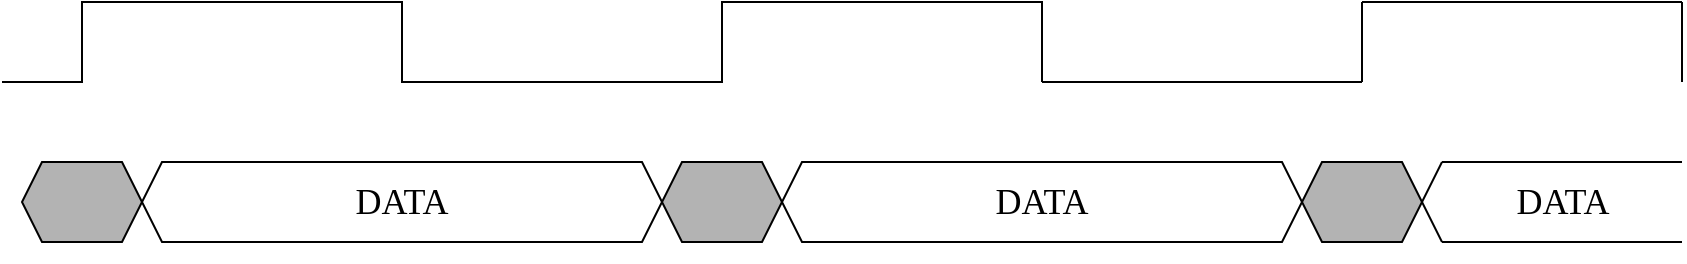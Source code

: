 <mxfile version="14.9.8" type="github">
  <diagram id="1rc1tk0ybDAFMCqroXJa" name="Page-1">
    <mxGraphModel dx="1117" dy="683" grid="1" gridSize="10" guides="1" tooltips="1" connect="1" arrows="1" fold="1" page="1" pageScale="1" pageWidth="827" pageHeight="1169" background="#ffffff" math="0" shadow="0">
      <root>
        <mxCell id="0" />
        <mxCell id="1" parent="0" />
        <mxCell id="zokwrhcNia9JvIFrKmG5-4" value="" style="shape=partialRectangle;whiteSpace=wrap;html=1;bottom=0;right=0;fillColor=none;" vertex="1" parent="1">
          <mxGeometry x="160" y="160" width="160" height="40" as="geometry" />
        </mxCell>
        <mxCell id="zokwrhcNia9JvIFrKmG5-5" value="" style="shape=partialRectangle;whiteSpace=wrap;html=1;bottom=1;right=1;left=1;top=0;fillColor=none;routingCenterX=-0.5;" vertex="1" parent="1">
          <mxGeometry x="320" y="160" width="160" height="40" as="geometry" />
        </mxCell>
        <mxCell id="zokwrhcNia9JvIFrKmG5-12" value="" style="endArrow=none;html=1;" edge="1" parent="1">
          <mxGeometry width="50" height="50" relative="1" as="geometry">
            <mxPoint x="120" y="200" as="sourcePoint" />
            <mxPoint x="160" y="200" as="targetPoint" />
          </mxGeometry>
        </mxCell>
        <mxCell id="zokwrhcNia9JvIFrKmG5-44" value="" style="shape=partialRectangle;whiteSpace=wrap;html=1;bottom=0;right=0;fillColor=none;" vertex="1" parent="1">
          <mxGeometry x="480" y="160" width="160" height="40" as="geometry" />
        </mxCell>
        <mxCell id="zokwrhcNia9JvIFrKmG5-89" value="" style="endArrow=none;html=1;exitX=1;exitY=1;exitDx=0;exitDy=0;" edge="1" parent="1" source="zokwrhcNia9JvIFrKmG5-44">
          <mxGeometry width="50" height="50" relative="1" as="geometry">
            <mxPoint x="590" y="210" as="sourcePoint" />
            <mxPoint x="640" y="160" as="targetPoint" />
          </mxGeometry>
        </mxCell>
        <mxCell id="zokwrhcNia9JvIFrKmG5-90" value="" style="endArrow=none;html=1;" edge="1" parent="1">
          <mxGeometry width="50" height="50" relative="1" as="geometry">
            <mxPoint x="640" y="200" as="sourcePoint" />
            <mxPoint x="800" y="200" as="targetPoint" />
          </mxGeometry>
        </mxCell>
        <mxCell id="zokwrhcNia9JvIFrKmG5-91" value="" style="endArrow=none;html=1;" edge="1" parent="1">
          <mxGeometry width="50" height="50" relative="1" as="geometry">
            <mxPoint x="800" y="200" as="sourcePoint" />
            <mxPoint x="800" y="160" as="targetPoint" />
          </mxGeometry>
        </mxCell>
        <mxCell id="zokwrhcNia9JvIFrKmG5-92" value="" style="endArrow=none;html=1;" edge="1" parent="1">
          <mxGeometry width="50" height="50" relative="1" as="geometry">
            <mxPoint x="800" y="160" as="sourcePoint" />
            <mxPoint x="960" y="160" as="targetPoint" />
          </mxGeometry>
        </mxCell>
        <mxCell id="zokwrhcNia9JvIFrKmG5-93" value="" style="endArrow=none;html=1;" edge="1" parent="1">
          <mxGeometry width="50" height="50" relative="1" as="geometry">
            <mxPoint x="960" y="200" as="sourcePoint" />
            <mxPoint x="960" y="160" as="targetPoint" />
          </mxGeometry>
        </mxCell>
        <mxCell id="zokwrhcNia9JvIFrKmG5-101" value="" style="shape=hexagon;perimeter=hexagonPerimeter2;whiteSpace=wrap;html=1;fixedSize=1;size=10;gradientDirection=radial;fillColor=#B3B3B3;" vertex="1" parent="1">
          <mxGeometry x="130" y="240" width="60" height="40" as="geometry" />
        </mxCell>
        <mxCell id="zokwrhcNia9JvIFrKmG5-102" value="&lt;pre style=&quot;font-size: 18px&quot;&gt;&lt;font face=&quot;Times New Roman&quot;&gt;DATA&lt;/font&gt;&lt;/pre&gt;" style="shape=hexagon;perimeter=hexagonPerimeter2;whiteSpace=wrap;html=1;fixedSize=1;size=10;" vertex="1" parent="1">
          <mxGeometry x="190" y="240" width="260" height="40" as="geometry" />
        </mxCell>
        <mxCell id="zokwrhcNia9JvIFrKmG5-103" value="" style="shape=hexagon;perimeter=hexagonPerimeter2;whiteSpace=wrap;html=1;fixedSize=1;size=10;fillColor=#B3B3B3;" vertex="1" parent="1">
          <mxGeometry x="450" y="240" width="60" height="40" as="geometry" />
        </mxCell>
        <mxCell id="zokwrhcNia9JvIFrKmG5-104" value="&lt;pre style=&quot;font-size: 18px&quot;&gt;&lt;font face=&quot;Times New Roman&quot;&gt;DATA&lt;/font&gt;&lt;/pre&gt;" style="shape=hexagon;perimeter=hexagonPerimeter2;whiteSpace=wrap;html=1;fixedSize=1;size=10;" vertex="1" parent="1">
          <mxGeometry x="510" y="240" width="260" height="40" as="geometry" />
        </mxCell>
        <mxCell id="zokwrhcNia9JvIFrKmG5-105" value="" style="shape=hexagon;perimeter=hexagonPerimeter2;whiteSpace=wrap;html=1;fixedSize=1;size=10;fillColor=#B3B3B3;" vertex="1" parent="1">
          <mxGeometry x="770" y="240" width="60" height="40" as="geometry" />
        </mxCell>
        <mxCell id="zokwrhcNia9JvIFrKmG5-107" value="" style="endArrow=none;html=1;shadow=0;" edge="1" parent="1">
          <mxGeometry width="50" height="50" relative="1" as="geometry">
            <mxPoint x="830" y="260" as="sourcePoint" />
            <mxPoint x="840" y="240" as="targetPoint" />
          </mxGeometry>
        </mxCell>
        <mxCell id="zokwrhcNia9JvIFrKmG5-108" value="" style="endArrow=none;html=1;shadow=0;strokeColor=#000000;" edge="1" parent="1">
          <mxGeometry width="50" height="50" relative="1" as="geometry">
            <mxPoint x="830" y="260" as="sourcePoint" />
            <mxPoint x="840" y="280" as="targetPoint" />
          </mxGeometry>
        </mxCell>
        <mxCell id="zokwrhcNia9JvIFrKmG5-109" value="" style="endArrow=none;html=1;shadow=0;" edge="1" parent="1">
          <mxGeometry width="50" height="50" relative="1" as="geometry">
            <mxPoint x="840" y="240" as="sourcePoint" />
            <mxPoint x="960" y="240" as="targetPoint" />
          </mxGeometry>
        </mxCell>
        <mxCell id="zokwrhcNia9JvIFrKmG5-110" value="" style="endArrow=none;html=1;shadow=0;" edge="1" parent="1">
          <mxGeometry width="50" height="50" relative="1" as="geometry">
            <mxPoint x="840" y="280" as="sourcePoint" />
            <mxPoint x="960" y="280" as="targetPoint" />
          </mxGeometry>
        </mxCell>
        <mxCell id="zokwrhcNia9JvIFrKmG5-111" value="&lt;pre style=&quot;font-size: 18px&quot;&gt;&lt;font face=&quot;Times New Roman&quot;&gt;DATA&lt;/font&gt;&lt;/pre&gt;" style="text;html=1;align=center;verticalAlign=middle;resizable=0;points=[];autosize=1;strokeColor=none;" vertex="1" parent="1">
          <mxGeometry x="870" y="230" width="60" height="60" as="geometry" />
        </mxCell>
      </root>
    </mxGraphModel>
  </diagram>
</mxfile>
